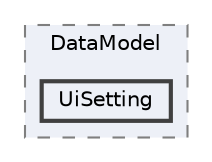 digraph "C:/Users/むずでょ/Documents/Unity Projects/RMU-1-00-00-Research/Assets/RPGMaker/Codebase/CoreSystem/Knowledge/DataModel/UiSetting"
{
 // LATEX_PDF_SIZE
  bgcolor="transparent";
  edge [fontname=Helvetica,fontsize=10,labelfontname=Helvetica,labelfontsize=10];
  node [fontname=Helvetica,fontsize=10,shape=box,height=0.2,width=0.4];
  compound=true
  subgraph clusterdir_6a6735c90c927e15fea0de903ef5e5c4 {
    graph [ bgcolor="#edf0f7", pencolor="grey50", label="DataModel", fontname=Helvetica,fontsize=10 style="filled,dashed", URL="dir_6a6735c90c927e15fea0de903ef5e5c4.html",tooltip=""]
  dir_6b03f6e4a7313d0aa37b2fe65cc9520c [label="UiSetting", fillcolor="#edf0f7", color="grey25", style="filled,bold", URL="dir_6b03f6e4a7313d0aa37b2fe65cc9520c.html",tooltip=""];
  }
}
